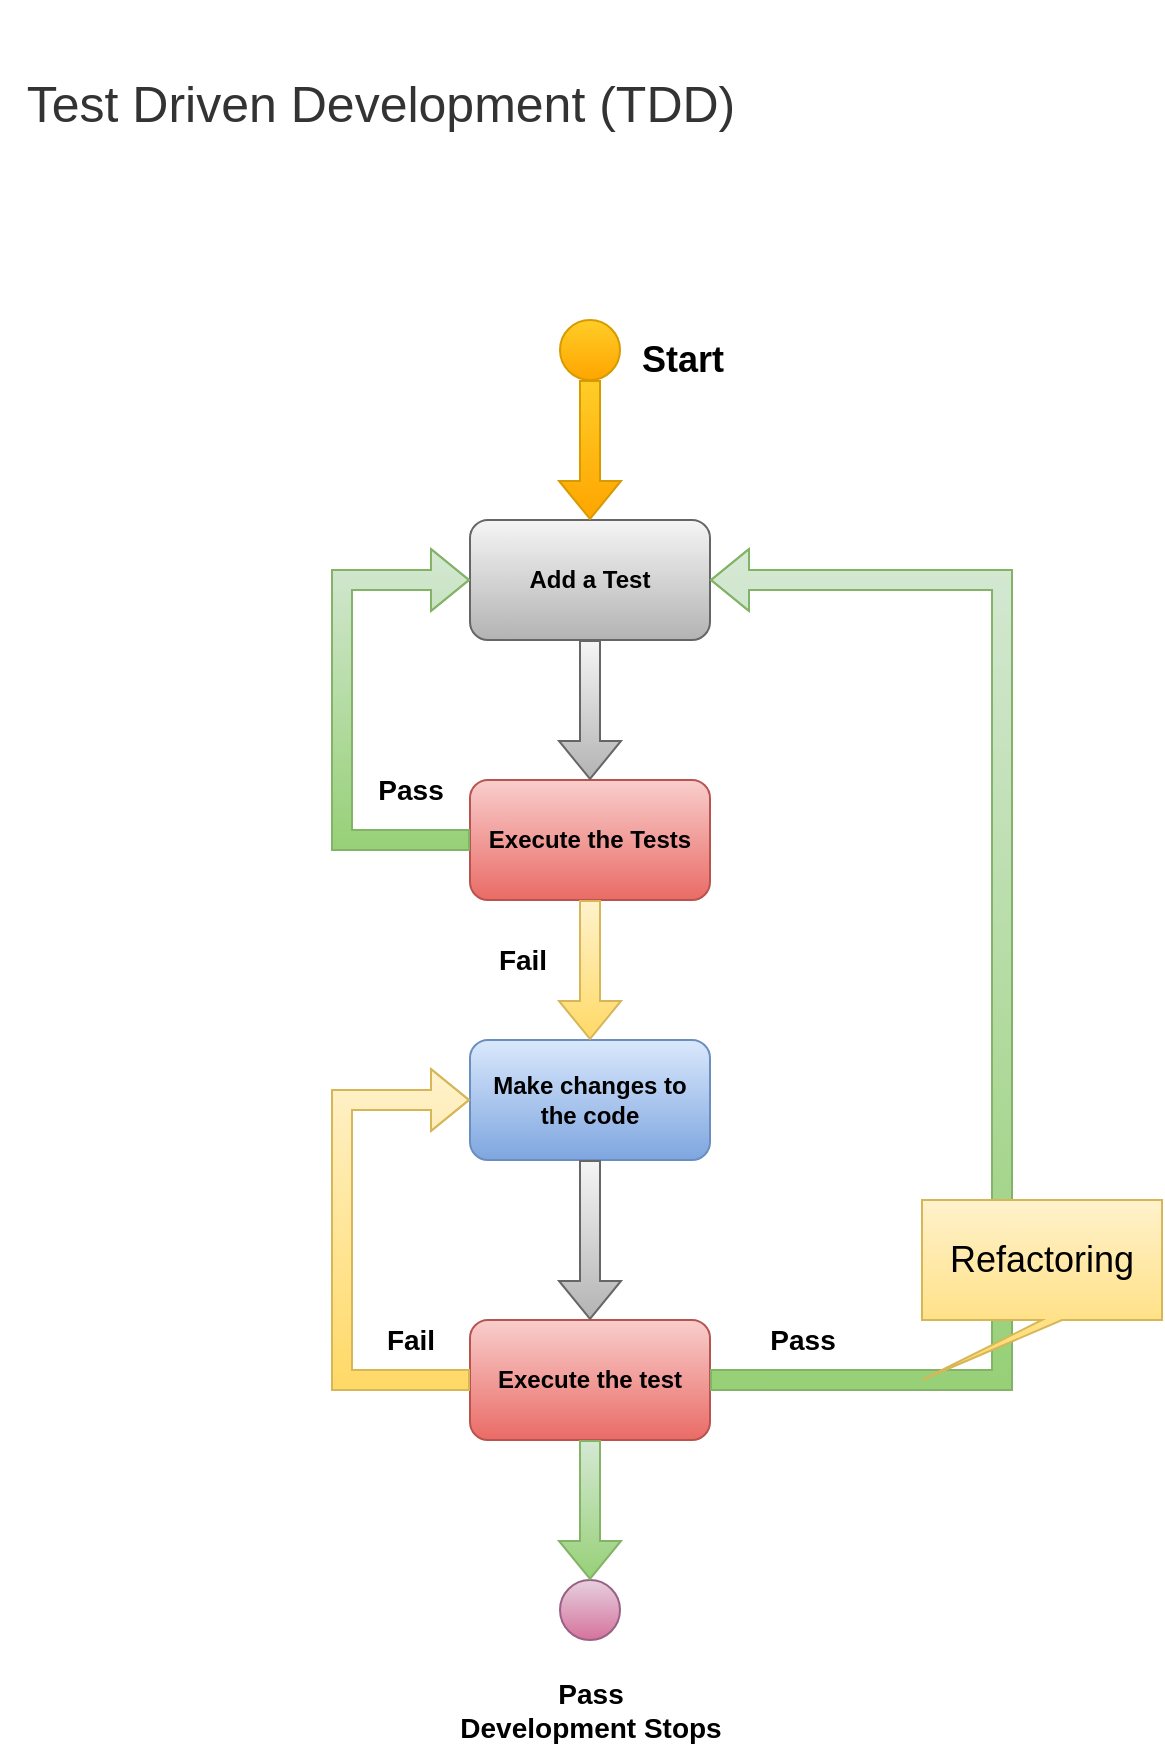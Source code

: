 <mxfile version="20.3.0"><diagram id="_7SlEzBc7LWL_n23Jlbr" name="Sida-1"><mxGraphModel dx="1422" dy="663" grid="1" gridSize="10" guides="1" tooltips="1" connect="1" arrows="1" fold="1" page="1" pageScale="1" pageWidth="827" pageHeight="1169" math="0" shadow="0"><root><mxCell id="0"/><mxCell id="1" parent="0"/><mxCell id="h6Jb1NPrCcR8B7EUyi12-1" value="&lt;b&gt;Execute the Tests&lt;/b&gt;" style="rounded=1;whiteSpace=wrap;html=1;fillColor=#f8cecc;gradientColor=#ea6b66;strokeColor=#b85450;" parent="1" vertex="1"><mxGeometry x="264" y="410" width="120" height="60" as="geometry"/></mxCell><mxCell id="h6Jb1NPrCcR8B7EUyi12-3" value="&lt;b&gt;Add a Test&lt;/b&gt;" style="rounded=1;whiteSpace=wrap;html=1;fillColor=#f5f5f5;gradientColor=#b3b3b3;strokeColor=#666666;" parent="1" vertex="1"><mxGeometry x="264" y="280" width="120" height="60" as="geometry"/></mxCell><mxCell id="h6Jb1NPrCcR8B7EUyi12-4" value="&lt;b&gt;Make changes to the code&lt;/b&gt;" style="rounded=1;whiteSpace=wrap;html=1;fillColor=#dae8fc;gradientColor=#7ea6e0;strokeColor=#6c8ebf;" parent="1" vertex="1"><mxGeometry x="264" y="540" width="120" height="60" as="geometry"/></mxCell><mxCell id="h6Jb1NPrCcR8B7EUyi12-5" value="&lt;b&gt;Execute the test&lt;/b&gt;" style="rounded=1;whiteSpace=wrap;html=1;fillColor=#f8cecc;gradientColor=#ea6b66;strokeColor=#b85450;" parent="1" vertex="1"><mxGeometry x="264" y="680" width="120" height="60" as="geometry"/></mxCell><mxCell id="h6Jb1NPrCcR8B7EUyi12-6" value="" style="ellipse;whiteSpace=wrap;html=1;aspect=fixed;fillColor=#ffcd28;gradientColor=#ffa500;strokeColor=#d79b00;" parent="1" vertex="1"><mxGeometry x="309" y="180" width="30" height="30" as="geometry"/></mxCell><mxCell id="h6Jb1NPrCcR8B7EUyi12-7" value="" style="shape=flexArrow;endArrow=classic;html=1;rounded=0;exitX=0.5;exitY=1;exitDx=0;exitDy=0;entryX=0.5;entryY=0;entryDx=0;entryDy=0;fillColor=#f5f5f5;gradientColor=#b3b3b3;strokeColor=#666666;" parent="1" source="h6Jb1NPrCcR8B7EUyi12-3" target="h6Jb1NPrCcR8B7EUyi12-1" edge="1"><mxGeometry width="50" height="50" relative="1" as="geometry"><mxPoint x="300" y="430" as="sourcePoint"/><mxPoint x="350" y="380" as="targetPoint"/></mxGeometry></mxCell><mxCell id="h6Jb1NPrCcR8B7EUyi12-8" value="" style="shape=flexArrow;endArrow=classic;html=1;rounded=0;exitX=0.5;exitY=1;exitDx=0;exitDy=0;entryX=0.5;entryY=0;entryDx=0;entryDy=0;fillColor=#fff2cc;gradientColor=#ffd966;strokeColor=#d6b656;" parent="1" source="h6Jb1NPrCcR8B7EUyi12-1" target="h6Jb1NPrCcR8B7EUyi12-4" edge="1"><mxGeometry width="50" height="50" relative="1" as="geometry"><mxPoint x="329.5" y="450" as="sourcePoint"/><mxPoint x="329.5" y="510" as="targetPoint"/></mxGeometry></mxCell><mxCell id="h6Jb1NPrCcR8B7EUyi12-9" value="" style="shape=flexArrow;endArrow=classic;html=1;rounded=0;fillColor=#ffcd28;gradientColor=#ffa500;strokeColor=#d79b00;" parent="1" target="h6Jb1NPrCcR8B7EUyi12-3" edge="1"><mxGeometry width="50" height="50" relative="1" as="geometry"><mxPoint x="324" y="210" as="sourcePoint"/><mxPoint x="324" y="280" as="targetPoint"/></mxGeometry></mxCell><mxCell id="h6Jb1NPrCcR8B7EUyi12-10" value="" style="shape=flexArrow;endArrow=classic;html=1;rounded=0;exitX=0.5;exitY=1;exitDx=0;exitDy=0;entryX=0.5;entryY=0;entryDx=0;entryDy=0;fillColor=#f5f5f5;gradientColor=#b3b3b3;strokeColor=#666666;" parent="1" source="h6Jb1NPrCcR8B7EUyi12-4" target="h6Jb1NPrCcR8B7EUyi12-5" edge="1"><mxGeometry width="50" height="50" relative="1" as="geometry"><mxPoint x="329.5" y="570" as="sourcePoint"/><mxPoint x="329.5" y="630" as="targetPoint"/></mxGeometry></mxCell><mxCell id="h6Jb1NPrCcR8B7EUyi12-13" value="" style="shape=flexArrow;endArrow=classic;html=1;rounded=0;exitX=0;exitY=0.5;exitDx=0;exitDy=0;entryX=0;entryY=0.5;entryDx=0;entryDy=0;fillColor=#d5e8d4;gradientColor=#97d077;strokeColor=#82b366;" parent="1" source="h6Jb1NPrCcR8B7EUyi12-1" target="h6Jb1NPrCcR8B7EUyi12-3" edge="1"><mxGeometry width="50" height="50" relative="1" as="geometry"><mxPoint x="300" y="450" as="sourcePoint"/><mxPoint x="350" y="400" as="targetPoint"/><Array as="points"><mxPoint x="200" y="440"/><mxPoint x="200" y="310"/></Array></mxGeometry></mxCell><mxCell id="h6Jb1NPrCcR8B7EUyi12-14" value="" style="shape=flexArrow;endArrow=classic;html=1;rounded=0;exitX=0;exitY=0.5;exitDx=0;exitDy=0;entryX=0;entryY=0.5;entryDx=0;entryDy=0;fillColor=#fff2cc;gradientColor=#ffd966;strokeColor=#d6b656;" parent="1" source="h6Jb1NPrCcR8B7EUyi12-5" target="h6Jb1NPrCcR8B7EUyi12-4" edge="1"><mxGeometry width="50" height="50" relative="1" as="geometry"><mxPoint x="234" y="720" as="sourcePoint"/><mxPoint x="234" y="590" as="targetPoint"/><Array as="points"><mxPoint x="200" y="710"/><mxPoint x="200" y="570"/></Array></mxGeometry></mxCell><mxCell id="h6Jb1NPrCcR8B7EUyi12-15" value="" style="shape=flexArrow;endArrow=classic;html=1;rounded=0;exitX=1;exitY=0.5;exitDx=0;exitDy=0;entryX=1;entryY=0.5;entryDx=0;entryDy=0;fillColor=#d5e8d4;gradientColor=#97d077;strokeColor=#82b366;" parent="1" source="h6Jb1NPrCcR8B7EUyi12-5" target="h6Jb1NPrCcR8B7EUyi12-3" edge="1"><mxGeometry width="50" height="50" relative="1" as="geometry"><mxPoint x="300" y="560" as="sourcePoint"/><mxPoint x="350" y="510" as="targetPoint"/><Array as="points"><mxPoint x="530" y="710"/><mxPoint x="530" y="310"/></Array></mxGeometry></mxCell><mxCell id="h6Jb1NPrCcR8B7EUyi12-16" value="" style="ellipse;whiteSpace=wrap;html=1;aspect=fixed;fillColor=#e6d0de;gradientColor=#d5739d;strokeColor=#996185;" parent="1" vertex="1"><mxGeometry x="309" y="810" width="30" height="30" as="geometry"/></mxCell><mxCell id="h6Jb1NPrCcR8B7EUyi12-17" value="&lt;b&gt;&lt;font style=&quot;font-size: 14px;&quot;&gt;Pass&lt;/font&gt;&lt;/b&gt;" style="text;html=1;align=center;verticalAlign=middle;resizable=0;points=[];autosize=1;strokeColor=none;fillColor=none;" parent="1" vertex="1"><mxGeometry x="204" y="400" width="60" height="30" as="geometry"/></mxCell><mxCell id="h6Jb1NPrCcR8B7EUyi12-18" value="&lt;font style=&quot;font-size: 14px;&quot;&gt;&lt;b&gt;Fail&lt;/b&gt;&lt;/font&gt;" style="text;html=1;align=center;verticalAlign=middle;resizable=0;points=[];autosize=1;strokeColor=none;fillColor=none;" parent="1" vertex="1"><mxGeometry x="265" y="485" width="50" height="30" as="geometry"/></mxCell><mxCell id="h6Jb1NPrCcR8B7EUyi12-19" value="&lt;font style=&quot;font-size: 14px;&quot;&gt;&lt;b&gt;Fail&lt;/b&gt;&lt;/font&gt;" style="text;html=1;align=center;verticalAlign=middle;resizable=0;points=[];autosize=1;strokeColor=none;fillColor=none;" parent="1" vertex="1"><mxGeometry x="209" y="675" width="50" height="30" as="geometry"/></mxCell><mxCell id="h6Jb1NPrCcR8B7EUyi12-20" value="&lt;b&gt;&lt;font style=&quot;font-size: 14px;&quot;&gt;Pass&lt;/font&gt;&lt;/b&gt;" style="text;html=1;align=center;verticalAlign=middle;resizable=0;points=[];autosize=1;strokeColor=none;fillColor=none;" parent="1" vertex="1"><mxGeometry x="400" y="675" width="60" height="30" as="geometry"/></mxCell><mxCell id="h6Jb1NPrCcR8B7EUyi12-21" value="&lt;b&gt;Pass &lt;br&gt;Development Stops&lt;/b&gt;" style="text;html=1;align=center;verticalAlign=middle;resizable=0;points=[];autosize=1;strokeColor=none;fillColor=none;fontSize=14;" parent="1" vertex="1"><mxGeometry x="249" y="850" width="150" height="50" as="geometry"/></mxCell><mxCell id="h6Jb1NPrCcR8B7EUyi12-22" value="" style="shape=flexArrow;endArrow=classic;html=1;rounded=0;fontSize=14;exitX=0.5;exitY=1;exitDx=0;exitDy=0;entryX=0.5;entryY=0;entryDx=0;entryDy=0;fillColor=#d5e8d4;gradientColor=#97d077;strokeColor=#82b366;" parent="1" source="h6Jb1NPrCcR8B7EUyi12-5" target="h6Jb1NPrCcR8B7EUyi12-16" edge="1"><mxGeometry width="50" height="50" relative="1" as="geometry"><mxPoint x="270" y="700" as="sourcePoint"/><mxPoint x="320" y="650" as="targetPoint"/></mxGeometry></mxCell><mxCell id="h6Jb1NPrCcR8B7EUyi12-23" value="&lt;h3 style=&quot;box-sizing: inherit; font-variant-numeric: normal; font-variant-east-asian: normal; font-weight: 400; font-stretch: normal; line-height: 40px; font-family: source-sans-pro, helvetica; margin: 27px 0px 0px; color: rgb(51, 51, 51); padding-bottom: 21px; text-align: start; background-color: rgb(255, 255, 255);&quot; id=&quot;toc1&quot;&gt;&lt;font style=&quot;font-size: 25px;&quot;&gt;Test Driven Development (TDD)&lt;/font&gt;&lt;/h3&gt;" style="text;html=1;align=center;verticalAlign=middle;resizable=0;points=[];autosize=1;strokeColor=none;fillColor=none;fontSize=14;" parent="1" vertex="1"><mxGeometry x="29" y="20" width="380" height="100" as="geometry"/></mxCell><mxCell id="h6Jb1NPrCcR8B7EUyi12-25" value="Refactoring" style="shape=callout;whiteSpace=wrap;html=1;perimeter=calloutPerimeter;fontSize=18;position2=0;fillColor=#fff2cc;gradientColor=#ffd966;strokeColor=#d6b656;base=10;" parent="1" vertex="1"><mxGeometry x="490" y="620" width="120" height="90" as="geometry"/></mxCell><mxCell id="h6Jb1NPrCcR8B7EUyi12-26" value="&lt;b&gt;Start&lt;/b&gt;" style="text;html=1;align=center;verticalAlign=middle;resizable=0;points=[];autosize=1;strokeColor=none;fillColor=none;fontSize=18;" parent="1" vertex="1"><mxGeometry x="340" y="180" width="60" height="40" as="geometry"/></mxCell></root></mxGraphModel></diagram></mxfile>